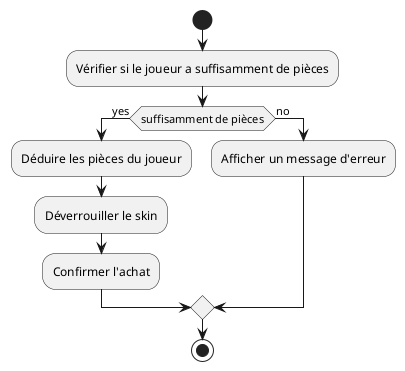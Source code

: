 @startuml
start
:Vérifier si le joueur a suffisamment de pièces;
if (suffisamment de pièces) then (yes)
    :Déduire les pièces du joueur;
    :Déverrouiller le skin;
    :Confirmer l'achat;
else (no)
    :Afficher un message d'erreur;
endif
stop
@enduml
